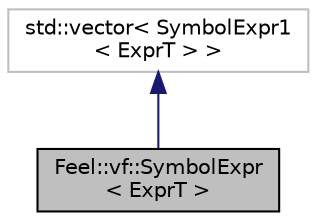 digraph "Feel::vf::SymbolExpr&lt; ExprT &gt;"
{
 // LATEX_PDF_SIZE
  edge [fontname="Helvetica",fontsize="10",labelfontname="Helvetica",labelfontsize="10"];
  node [fontname="Helvetica",fontsize="10",shape=record];
  Node1 [label="Feel::vf::SymbolExpr\l\< ExprT \>",height=0.2,width=0.4,color="black", fillcolor="grey75", style="filled", fontcolor="black",tooltip="attach a symbol (string) with a feel++ expression ex : auto se = SymbolExpr( \"u\", cst(3...."];
  Node2 -> Node1 [dir="back",color="midnightblue",fontsize="10",style="solid",fontname="Helvetica"];
  Node2 [label="std::vector\< SymbolExpr1\l\< ExprT \> \>",height=0.2,width=0.4,color="grey75", fillcolor="white", style="filled",tooltip="STL class."];
}
